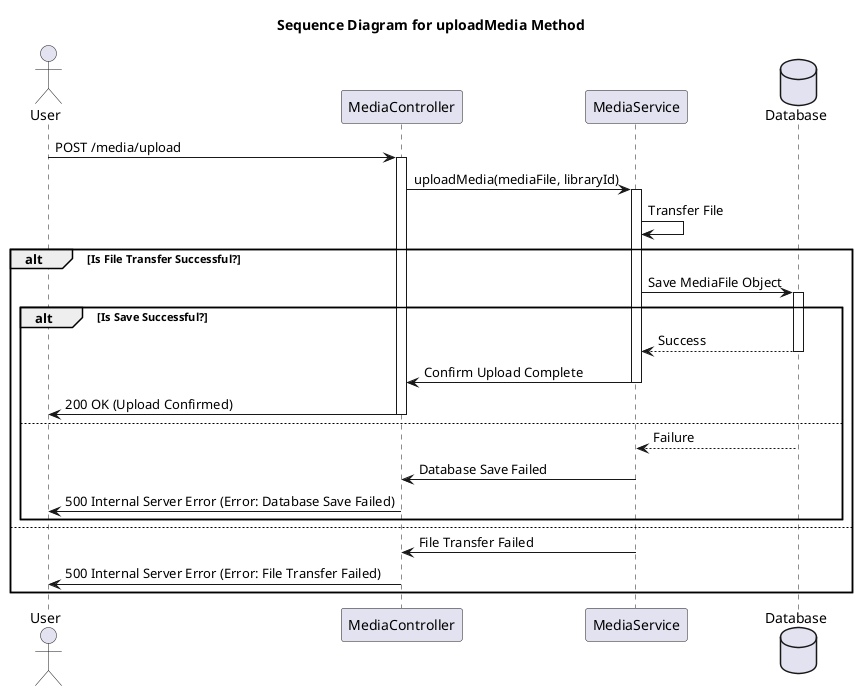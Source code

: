 @startuml
title Sequence Diagram for uploadMedia Method

actor User
participant MediaController
participant MediaService
database Database as DB

User -> MediaController: POST /media/upload
activate MediaController

MediaController -> MediaService: uploadMedia(mediaFile, libraryId)
activate MediaService

MediaService -> MediaService: Transfer File
alt Is File Transfer Successful?
    MediaService -> DB: Save MediaFile Object
    activate DB

    alt Is Save Successful?
        DB --> MediaService: Success
        deactivate DB

        MediaService -> MediaController: Confirm Upload Complete
        deactivate MediaService

        MediaController -> User: 200 OK (Upload Confirmed)
        deactivate MediaController
    else
        DB --> MediaService: Failure
        deactivate DB

        MediaService -> MediaController: Database Save Failed
        deactivate MediaService

        MediaController -> User: 500 Internal Server Error (Error: Database Save Failed)
        deactivate MediaController
    end
else
    MediaService -> MediaController: File Transfer Failed
    deactivate MediaService

    MediaController -> User: 500 Internal Server Error (Error: File Transfer Failed)
    deactivate MediaController
end

@enduml
